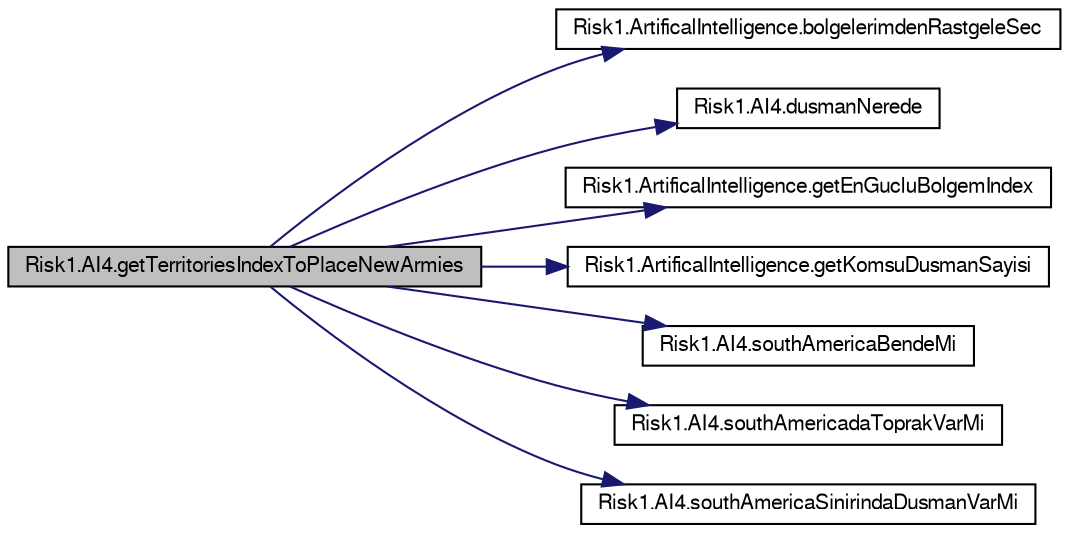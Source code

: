 digraph G
{
  bgcolor="transparent";
  edge [fontname="FreeSans",fontsize="10",labelfontname="FreeSans",labelfontsize="10"];
  node [fontname="FreeSans",fontsize="10",shape=record];
  rankdir="LR";
  Node1 [label="Risk1.AI4.getTerritoriesIndexToPlaceNewArmies",height=0.2,width=0.4,color="black", fillcolor="grey75", style="filled" fontcolor="black"];
  Node1 -> Node2 [color="midnightblue",fontsize="10",style="solid",fontname="FreeSans"];
  Node2 [label="Risk1.ArtificalIntelligence.bolgelerimdenRastgeleSec",height=0.2,width=0.4,color="black",URL="$classRisk1_1_1ArtificalIntelligence.html#a0b5535c9348df051106c34e057158acf",tooltip="Oyuncunun bölgeleri içinden rastgele seçilen bölgenin indexini gönderir."];
  Node1 -> Node3 [color="midnightblue",fontsize="10",style="solid",fontname="FreeSans"];
  Node3 [label="Risk1.AI4.dusmanNerede",height=0.2,width=0.4,color="black",URL="$classRisk1_1_1AI4.html#a1f6eaa9b0a960df71bda1412f56e8a62"];
  Node1 -> Node4 [color="midnightblue",fontsize="10",style="solid",fontname="FreeSans"];
  Node4 [label="Risk1.ArtificalIntelligence.getEnGucluBolgemIndex",height=0.2,width=0.4,color="black",URL="$classRisk1_1_1ArtificalIntelligence.html#a0fda6d74869871d836b81e8b6b724b89",tooltip="Oyuncunun sahip olduğu bölgeler içinden en fazla sayıda asker bulunduran bölgenin indexini gönderir..."];
  Node1 -> Node5 [color="midnightblue",fontsize="10",style="solid",fontname="FreeSans"];
  Node5 [label="Risk1.ArtificalIntelligence.getKomsuDusmanSayisi",height=0.2,width=0.4,color="black",URL="$classRisk1_1_1ArtificalIntelligence.html#ab05fcfb9caa1ff3d34f40fcd2b761c7c"];
  Node1 -> Node6 [color="midnightblue",fontsize="10",style="solid",fontname="FreeSans"];
  Node6 [label="Risk1.AI4.southAmericaBendeMi",height=0.2,width=0.4,color="black",URL="$classRisk1_1_1AI4.html#aef950f6901fd42aaa790d3d545e6e885"];
  Node1 -> Node7 [color="midnightblue",fontsize="10",style="solid",fontname="FreeSans"];
  Node7 [label="Risk1.AI4.southAmericadaToprakVarMi",height=0.2,width=0.4,color="black",URL="$classRisk1_1_1AI4.html#ae2998fb3dc70ad732185d7c33b75264d"];
  Node1 -> Node8 [color="midnightblue",fontsize="10",style="solid",fontname="FreeSans"];
  Node8 [label="Risk1.AI4.southAmericaSinirindaDusmanVarMi",height=0.2,width=0.4,color="black",URL="$classRisk1_1_1AI4.html#a133332ad0f77e60bc0ef43140ad49d4c"];
}

